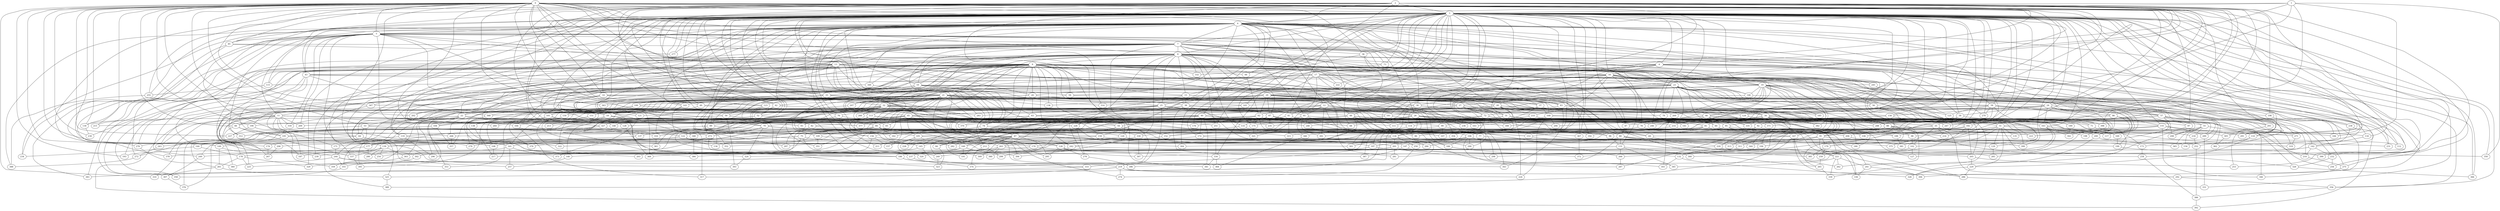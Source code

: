 strict graph "barabasi_albert_graph(400,3)" {
0;
1;
2;
3;
4;
5;
6;
7;
8;
9;
10;
11;
12;
13;
14;
15;
16;
17;
18;
19;
20;
21;
22;
23;
24;
25;
26;
27;
28;
29;
30;
31;
32;
33;
34;
35;
36;
37;
38;
39;
40;
41;
42;
43;
44;
45;
46;
47;
48;
49;
50;
51;
52;
53;
54;
55;
56;
57;
58;
59;
60;
61;
62;
63;
64;
65;
66;
67;
68;
69;
70;
71;
72;
73;
74;
75;
76;
77;
78;
79;
80;
81;
82;
83;
84;
85;
86;
87;
88;
89;
90;
91;
92;
93;
94;
95;
96;
97;
98;
99;
100;
101;
102;
103;
104;
105;
106;
107;
108;
109;
110;
111;
112;
113;
114;
115;
116;
117;
118;
119;
120;
121;
122;
123;
124;
125;
126;
127;
128;
129;
130;
131;
132;
133;
134;
135;
136;
137;
138;
139;
140;
141;
142;
143;
144;
145;
146;
147;
148;
149;
150;
151;
152;
153;
154;
155;
156;
157;
158;
159;
160;
161;
162;
163;
164;
165;
166;
167;
168;
169;
170;
171;
172;
173;
174;
175;
176;
177;
178;
179;
180;
181;
182;
183;
184;
185;
186;
187;
188;
189;
190;
191;
192;
193;
194;
195;
196;
197;
198;
199;
200;
201;
202;
203;
204;
205;
206;
207;
208;
209;
210;
211;
212;
213;
214;
215;
216;
217;
218;
219;
220;
221;
222;
223;
224;
225;
226;
227;
228;
229;
230;
231;
232;
233;
234;
235;
236;
237;
238;
239;
240;
241;
242;
243;
244;
245;
246;
247;
248;
249;
250;
251;
252;
253;
254;
255;
256;
257;
258;
259;
260;
261;
262;
263;
264;
265;
266;
267;
268;
269;
270;
271;
272;
273;
274;
275;
276;
277;
278;
279;
280;
281;
282;
283;
284;
285;
286;
287;
288;
289;
290;
291;
292;
293;
294;
295;
296;
297;
298;
299;
300;
301;
302;
303;
304;
305;
306;
307;
308;
309;
310;
311;
312;
313;
314;
315;
316;
317;
318;
319;
320;
321;
322;
323;
324;
325;
326;
327;
328;
329;
330;
331;
332;
333;
334;
335;
336;
337;
338;
339;
340;
341;
342;
343;
344;
345;
346;
347;
348;
349;
350;
351;
352;
353;
354;
355;
356;
357;
358;
359;
360;
361;
362;
363;
364;
365;
366;
367;
368;
369;
370;
371;
372;
373;
374;
375;
376;
377;
378;
379;
380;
381;
382;
383;
384;
385;
386;
387;
388;
389;
390;
391;
392;
393;
394;
395;
396;
397;
398;
399;
0 -- 256  [is_available=True, prob="0.974233130366"];
0 -- 130  [is_available=True, prob="0.575070493355"];
0 -- 3  [is_available=True, prob="0.908882845369"];
0 -- 4  [is_available=True, prob="0.739274379923"];
0 -- 5  [is_available=True, prob="1.0"];
0 -- 390  [is_available=True, prob="0.0822378068941"];
0 -- 8  [is_available=True, prob="0.266418292486"];
0 -- 9  [is_available=True, prob="1.0"];
0 -- 11  [is_available=True, prob="0.691880310611"];
0 -- 14  [is_available=True, prob="1.0"];
0 -- 273  [is_available=True, prob="0.287277923639"];
0 -- 20  [is_available=True, prob="0.833348233358"];
0 -- 21  [is_available=True, prob="0.1298241957"];
0 -- 132  [is_available=True, prob="0.491104920609"];
0 -- 158  [is_available=True, prob="0.489283787688"];
0 -- 159  [is_available=True, prob="0.546162114426"];
0 -- 393  [is_available=True, prob="0.834319898863"];
0 -- 36  [is_available=True, prob="0.421908703633"];
0 -- 293  [is_available=True, prob="0.728642029741"];
0 -- 41  [is_available=True, prob="0.24670793376"];
0 -- 42  [is_available=True, prob="0.62824098009"];
0 -- 174  [is_available=True, prob="1.0"];
0 -- 49  [is_available=True, prob="0.444414425063"];
0 -- 306  [is_available=True, prob="0.862124251116"];
0 -- 53  [is_available=True, prob="1.0"];
0 -- 310  [is_available=True, prob="1.0"];
0 -- 265  [is_available=True, prob="0.907442745962"];
0 -- 190  [is_available=True, prob="0.318077601054"];
0 -- 193  [is_available=True, prob="0.288663092713"];
0 -- 66  [is_available=True, prob="0.276791898013"];
0 -- 202  [is_available=True, prob="1.0"];
0 -- 85  [is_available=True, prob="0.212908926394"];
0 -- 214  [is_available=True, prob="0.582156384448"];
0 -- 215  [is_available=True, prob="1.0"];
0 -- 347  [is_available=True, prob="0.430242698661"];
0 -- 97  [is_available=True, prob="0.130580065908"];
0 -- 354  [is_available=True, prob="0.0839781812535"];
0 -- 227  [is_available=True, prob="0.625628438829"];
0 -- 230  [is_available=True, prob="0.450977557175"];
0 -- 363  [is_available=True, prob="0.569409932836"];
0 -- 110  [is_available=True, prob="0.675782365197"];
0 -- 246  [is_available=True, prob="0.923404695444"];
0 -- 120  [is_available=True, prob="0.728223739788"];
0 -- 123  [is_available=True, prob="1.0"];
0 -- 170  [is_available=True, prob="0.705456544119"];
0 -- 254  [is_available=True, prob="1.0"];
0 -- 149  [is_available=True, prob="0.216149233124"];
1 -- 32  [is_available=True, prob="0.381895044416"];
1 -- 35  [is_available=True, prob="0.68389800826"];
1 -- 46  [is_available=True, prob="0.413479943977"];
1 -- 48  [is_available=True, prob="0.80751010461"];
1 -- 3  [is_available=True, prob="1.0"];
1 -- 184  [is_available=True, prob="0.926842662137"];
1 -- 350  [is_available=True, prob="0.249966812773"];
2 -- 3  [is_available=True, prob="1.0"];
2 -- 4  [is_available=True, prob="1.0"];
2 -- 6  [is_available=True, prob="0.463226204559"];
2 -- 10  [is_available=True, prob="0.122714598887"];
2 -- 13  [is_available=True, prob="0.31972743602"];
2 -- 398  [is_available=True, prob="0.638573828014"];
2 -- 149  [is_available=True, prob="0.626814266104"];
2 -- 24  [is_available=True, prob="0.308991400702"];
2 -- 28  [is_available=True, prob="1.0"];
2 -- 290  [is_available=True, prob="0.186318727698"];
2 -- 42  [is_available=True, prob="0.738009952017"];
2 -- 44  [is_available=True, prob="1.0"];
2 -- 51  [is_available=True, prob="1.0"];
2 -- 314  [is_available=True, prob="0.59314224679"];
2 -- 196  [is_available=True, prob="0.485458158436"];
2 -- 82  [is_available=True, prob="1.0"];
2 -- 85  [is_available=True, prob="1.0"];
2 -- 86  [is_available=True, prob="0.641969915094"];
2 -- 93  [is_available=True, prob="0.35973734724"];
2 -- 232  [is_available=True, prob="1.0"];
2 -- 116  [is_available=True, prob="0.891711742167"];
2 -- 375  [is_available=True, prob="0.0828253565982"];
2 -- 121  [is_available=True, prob="0.896302406514"];
2 -- 255  [is_available=True, prob="0.894551251662"];
3 -- 4  [is_available=True, prob="0.00794450061627"];
3 -- 5  [is_available=True, prob="0.123071250517"];
3 -- 6  [is_available=True, prob="0.159856823948"];
3 -- 7  [is_available=True, prob="1.0"];
3 -- 8  [is_available=True, prob="0.491235371677"];
3 -- 11  [is_available=True, prob="0.159425263045"];
3 -- 12  [is_available=True, prob="0.0508236484367"];
3 -- 13  [is_available=True, prob="0.783383212625"];
3 -- 14  [is_available=True, prob="0.476072227216"];
3 -- 15  [is_available=True, prob="0.960168329154"];
3 -- 16  [is_available=True, prob="1.0"];
3 -- 17  [is_available=True, prob="0.389065274242"];
3 -- 18  [is_available=True, prob="1.0"];
3 -- 19  [is_available=True, prob="0.504413552267"];
3 -- 24  [is_available=True, prob="0.574800542444"];
3 -- 31  [is_available=True, prob="0.153895629047"];
3 -- 33  [is_available=True, prob="1.0"];
3 -- 34  [is_available=True, prob="0.639701886137"];
3 -- 36  [is_available=True, prob="0.185374015584"];
3 -- 39  [is_available=True, prob="0.254460172137"];
3 -- 43  [is_available=True, prob="0.467332981035"];
3 -- 47  [is_available=True, prob="0.775908051092"];
3 -- 49  [is_available=True, prob="0.850235782354"];
3 -- 50  [is_available=True, prob="0.72758854349"];
3 -- 52  [is_available=True, prob="0.275240115174"];
3 -- 58  [is_available=True, prob="0.829375089124"];
3 -- 67  [is_available=True, prob="0.123714014376"];
3 -- 73  [is_available=True, prob="0.441221902974"];
3 -- 76  [is_available=True, prob="0.687439066251"];
3 -- 79  [is_available=True, prob="1.0"];
3 -- 81  [is_available=True, prob="0.777617817503"];
3 -- 90  [is_available=True, prob="1.0"];
3 -- 91  [is_available=True, prob="1.0"];
3 -- 106  [is_available=True, prob="0.822874141188"];
3 -- 108  [is_available=True, prob="1.0"];
3 -- 112  [is_available=True, prob="1.0"];
3 -- 114  [is_available=True, prob="0.290823039996"];
3 -- 123  [is_available=True, prob="0.295789562465"];
3 -- 124  [is_available=True, prob="1.0"];
3 -- 128  [is_available=True, prob="1.0"];
3 -- 133  [is_available=True, prob="0.440649713837"];
3 -- 143  [is_available=True, prob="1.0"];
3 -- 154  [is_available=True, prob="0.45832568204"];
3 -- 155  [is_available=True, prob="1.0"];
3 -- 163  [is_available=True, prob="0.602752867158"];
3 -- 171  [is_available=True, prob="1.0"];
3 -- 172  [is_available=True, prob="0.410445720045"];
3 -- 175  [is_available=True, prob="1.0"];
3 -- 181  [is_available=True, prob="1.0"];
3 -- 182  [is_available=True, prob="0.158851454674"];
3 -- 197  [is_available=True, prob="0.0376550182699"];
3 -- 212  [is_available=True, prob="0.283398889925"];
3 -- 214  [is_available=True, prob="0.633828074006"];
3 -- 218  [is_available=True, prob="0.118567792425"];
3 -- 222  [is_available=True, prob="0.176179295993"];
3 -- 231  [is_available=True, prob="0.552503943338"];
3 -- 236  [is_available=True, prob="1.0"];
3 -- 246  [is_available=True, prob="0.252001831347"];
3 -- 251  [is_available=True, prob="0.647216101699"];
3 -- 253  [is_available=True, prob="1.0"];
3 -- 255  [is_available=True, prob="0.0515705097888"];
3 -- 258  [is_available=True, prob="0.340307659699"];
3 -- 260  [is_available=True, prob="0.343568738347"];
3 -- 270  [is_available=True, prob="0.759784459901"];
3 -- 277  [is_available=True, prob="0.827742944542"];
3 -- 291  [is_available=True, prob="0.0750672746554"];
3 -- 295  [is_available=True, prob="0.49868053968"];
3 -- 305  [is_available=True, prob="0.891102018347"];
3 -- 313  [is_available=True, prob="0.858553535005"];
3 -- 325  [is_available=True, prob="1.0"];
3 -- 327  [is_available=True, prob="0.352598239147"];
3 -- 329  [is_available=True, prob="0.398632824245"];
3 -- 331  [is_available=True, prob="0.592398861087"];
3 -- 334  [is_available=True, prob="1.0"];
3 -- 337  [is_available=True, prob="0.247367436749"];
3 -- 348  [is_available=True, prob="0.447212215487"];
3 -- 350  [is_available=True, prob="0.939799186912"];
3 -- 356  [is_available=True, prob="0.664483462402"];
3 -- 366  [is_available=True, prob="0.68958370349"];
3 -- 367  [is_available=True, prob="0.929050910398"];
3 -- 371  [is_available=True, prob="0.933676999953"];
3 -- 390  [is_available=True, prob="0.0289554560422"];
3 -- 399  [is_available=True, prob="1.0"];
4 -- 260  [is_available=True, prob="0.92695539263"];
4 -- 5  [is_available=True, prob="1.0"];
4 -- 7  [is_available=True, prob="0.811110018581"];
4 -- 264  [is_available=True, prob="1.0"];
4 -- 12  [is_available=True, prob="0.84570784436"];
4 -- 142  [is_available=True, prob="0.894527168217"];
4 -- 143  [is_available=True, prob="0.648590005832"];
4 -- 17  [is_available=True, prob="0.938193772152"];
4 -- 18  [is_available=True, prob="1.0"];
4 -- 148  [is_available=True, prob="0.163488041609"];
4 -- 277  [is_available=True, prob="1.0"];
4 -- 388  [is_available=True, prob="0.243667476125"];
4 -- 26  [is_available=True, prob="0.799787105012"];
4 -- 28  [is_available=True, prob="1.0"];
4 -- 30  [is_available=True, prob="0.693919254384"];
4 -- 33  [is_available=True, prob="1.0"];
4 -- 347  [is_available=True, prob="1.0"];
4 -- 37  [is_available=True, prob="0.594498542245"];
4 -- 39  [is_available=True, prob="1.0"];
4 -- 40  [is_available=True, prob="0.722257716522"];
4 -- 44  [is_available=True, prob="1.0"];
4 -- 52  [is_available=True, prob="0.0226892657615"];
4 -- 58  [is_available=True, prob="0.600436336119"];
4 -- 59  [is_available=True, prob="0.253675978842"];
4 -- 188  [is_available=True, prob="0.581885014515"];
4 -- 68  [is_available=True, prob="0.929830828319"];
4 -- 76  [is_available=True, prob="0.455074083137"];
4 -- 80  [is_available=True, prob="1.0"];
4 -- 211  [is_available=True, prob="1.0"];
4 -- 270  [is_available=True, prob="0.585182659918"];
4 -- 89  [is_available=True, prob="0.385016618972"];
4 -- 271  [is_available=True, prob="0.975286776482"];
4 -- 349  [is_available=True, prob="0.911618967789"];
4 -- 352  [is_available=True, prob="0.217160473293"];
4 -- 234  [is_available=True, prob="0.211189578557"];
4 -- 237  [is_available=True, prob="0.82307193854"];
4 -- 238  [is_available=True, prob="0.15809904749"];
4 -- 239  [is_available=True, prob="0.0927979928162"];
4 -- 366  [is_available=True, prob="0.0812254221835"];
4 -- 276  [is_available=True, prob="0.931786062996"];
4 -- 362  [is_available=True, prob="1.0"];
5 -- 130  [is_available=True, prob="0.576684303838"];
5 -- 6  [is_available=True, prob="0.927476840938"];
5 -- 7  [is_available=True, prob="0.133560931996"];
5 -- 9  [is_available=True, prob="0.973169586925"];
5 -- 139  [is_available=True, prob="1.0"];
5 -- 291  [is_available=True, prob="0.820706440999"];
5 -- 164  [is_available=True, prob="0.176588433006"];
5 -- 43  [is_available=True, prob="0.227854337731"];
5 -- 312  [is_available=True, prob="1.0"];
5 -- 318  [is_available=True, prob="0.356481345378"];
5 -- 78  [is_available=True, prob="0.4387489038"];
5 -- 209  [is_available=True, prob="1.0"];
5 -- 82  [is_available=True, prob="0.918990730345"];
5 -- 85  [is_available=True, prob="0.821092114246"];
5 -- 215  [is_available=True, prob="0.917322915272"];
5 -- 356  [is_available=True, prob="0.292619623136"];
5 -- 115  [is_available=True, prob="0.579212302785"];
5 -- 377  [is_available=True, prob="0.62054994156"];
5 -- 383  [is_available=True, prob="0.508790124645"];
5 -- 341  [is_available=True, prob="0.362397170331"];
6 -- 112  [is_available=True, prob="0.360558546711"];
6 -- 230  [is_available=True, prob="0.285732102688"];
6 -- 194  [is_available=True, prob="1.0"];
6 -- 238  [is_available=True, prob="0.775055712427"];
6 -- 16  [is_available=True, prob="1.0"];
6 -- 55  [is_available=True, prob="1.0"];
6 -- 56  [is_available=True, prob="0.489260597201"];
6 -- 25  [is_available=True, prob="0.105694064016"];
6 -- 29  [is_available=True, prob="0.327787855564"];
7 -- 8  [is_available=True, prob="0.846147486433"];
7 -- 10  [is_available=True, prob="0.139778342623"];
7 -- 13  [is_available=True, prob="0.483988815568"];
7 -- 148  [is_available=True, prob="0.0852044735863"];
7 -- 302  [is_available=True, prob="0.0348729866697"];
7 -- 22  [is_available=True, prob="0.768494512716"];
7 -- 23  [is_available=True, prob="0.228555793379"];
7 -- 156  [is_available=True, prob="0.371975691459"];
7 -- 36  [is_available=True, prob="0.326868520712"];
7 -- 46  [is_available=True, prob="1.0"];
7 -- 47  [is_available=True, prob="1.0"];
7 -- 179  [is_available=True, prob="0.533532486163"];
7 -- 61  [is_available=True, prob="0.931720053249"];
7 -- 321  [is_available=True, prob="0.632628715201"];
7 -- 67  [is_available=True, prob="0.627098984962"];
7 -- 73  [is_available=True, prob="0.228700962156"];
7 -- 247  [is_available=True, prob="0.355391169348"];
7 -- 224  [is_available=True, prob="0.479352863604"];
7 -- 103  [is_available=True, prob="0.141792383082"];
7 -- 360  [is_available=True, prob="0.250235321886"];
7 -- 109  [is_available=True, prob="0.314584390678"];
7 -- 245  [is_available=True, prob="0.282239720099"];
7 -- 119  [is_available=True, prob="0.0738954431004"];
7 -- 120  [is_available=True, prob="1.0"];
7 -- 249  [is_available=True, prob="0.739072783618"];
7 -- 383  [is_available=True, prob="0.0633419772"];
8 -- 9  [is_available=True, prob="0.184247505374"];
8 -- 15  [is_available=True, prob="0.952998034738"];
8 -- 272  [is_available=True, prob="0.321023703324"];
8 -- 145  [is_available=True, prob="0.0211927812777"];
8 -- 146  [is_available=True, prob="0.117664894571"];
8 -- 19  [is_available=True, prob="0.244166108776"];
8 -- 281  [is_available=True, prob="1.0"];
8 -- 25  [is_available=True, prob="1.0"];
8 -- 369  [is_available=True, prob="0.756176115683"];
8 -- 92  [is_available=True, prob="0.777792266048"];
8 -- 65  [is_available=True, prob="1.0"];
8 -- 70  [is_available=True, prob="0.817147427446"];
8 -- 73  [is_available=True, prob="0.841257839627"];
8 -- 330  [is_available=True, prob="0.947340208537"];
8 -- 332  [is_available=True, prob="0.360469666172"];
8 -- 87  [is_available=True, prob="0.553045398335"];
8 -- 220  [is_available=True, prob="0.591184741601"];
8 -- 349  [is_available=True, prob="0.753599703655"];
8 -- 222  [is_available=True, prob="0.737038358307"];
8 -- 226  [is_available=True, prob="1.0"];
8 -- 109  [is_available=True, prob="0.939342016091"];
8 -- 113  [is_available=True, prob="1.0"];
8 -- 116  [is_available=True, prob="0.642441347973"];
8 -- 245  [is_available=True, prob="0.0461193111216"];
8 -- 377  [is_available=True, prob="1.0"];
8 -- 251  [is_available=True, prob="0.0248551738674"];
9 -- 134  [is_available=True, prob="0.427358107657"];
9 -- 265  [is_available=True, prob="0.198126827775"];
9 -- 10  [is_available=True, prob="1.0"];
9 -- 11  [is_available=True, prob="0.715071436991"];
9 -- 15  [is_available=True, prob="0.0541712101054"];
9 -- 16  [is_available=True, prob="0.135786829655"];
9 -- 20  [is_available=True, prob="0.823697606496"];
9 -- 22  [is_available=True, prob="0.375684728667"];
9 -- 153  [is_available=True, prob="1.0"];
9 -- 29  [is_available=True, prob="0.407767156242"];
9 -- 32  [is_available=True, prob="0.62710223816"];
9 -- 33  [is_available=True, prob="1.0"];
9 -- 164  [is_available=True, prob="0.918418879011"];
9 -- 37  [is_available=True, prob="0.163586365876"];
9 -- 168  [is_available=True, prob="0.0862166898037"];
9 -- 43  [is_available=True, prob="1.0"];
9 -- 45  [is_available=True, prob="1.0"];
9 -- 307  [is_available=True, prob="0.984978381433"];
9 -- 136  [is_available=True, prob="0.119785401735"];
9 -- 51  [is_available=True, prob="0.970104105945"];
9 -- 54  [is_available=True, prob="0.658758891305"];
9 -- 56  [is_available=True, prob="0.549993455678"];
9 -- 59  [is_available=True, prob="0.373221636258"];
9 -- 202  [is_available=True, prob="0.161678663494"];
9 -- 190  [is_available=True, prob="1.0"];
9 -- 192  [is_available=True, prob="0.0857527801628"];
9 -- 196  [is_available=True, prob="0.70638959483"];
9 -- 69  [is_available=True, prob="0.952072427884"];
9 -- 200  [is_available=True, prob="0.390937185678"];
9 -- 74  [is_available=True, prob="0.694241158818"];
9 -- 203  [is_available=True, prob="0.611707365824"];
9 -- 332  [is_available=True, prob="1.0"];
9 -- 83  [is_available=True, prob="1.0"];
9 -- 212  [is_available=True, prob="0.18328200056"];
9 -- 88  [is_available=True, prob="0.500824487544"];
9 -- 89  [is_available=True, prob="0.714046037371"];
9 -- 165  [is_available=True, prob="0.48366303275"];
9 -- 144  [is_available=True, prob="0.497563892691"];
9 -- 100  [is_available=True, prob="1.0"];
9 -- 358  [is_available=True, prob="0.165397615418"];
9 -- 369  [is_available=True, prob="1.0"];
9 -- 242  [is_available=True, prob="1.0"];
9 -- 115  [is_available=True, prob="0.971307824144"];
9 -- 125  [is_available=True, prob="0.922330634763"];
10 -- 198  [is_available=True, prob="0.481503865281"];
10 -- 12  [is_available=True, prob="0.708761988778"];
10 -- 290  [is_available=True, prob="0.789812718848"];
10 -- 14  [is_available=True, prob="0.765098863264"];
10 -- 178  [is_available=True, prob="0.573168781328"];
10 -- 275  [is_available=True, prob="0.166594328172"];
10 -- 53  [is_available=True, prob="0.347458538655"];
10 -- 297  [is_available=True, prob="0.858351558842"];
10 -- 312  [is_available=True, prob="0.459348212289"];
10 -- 59  [is_available=True, prob="0.388061418322"];
10 -- 63  [is_available=True, prob="0.00948311271703"];
11 -- 64  [is_available=True, prob="0.397995976546"];
11 -- 66  [is_available=True, prob="0.249270781665"];
11 -- 209  [is_available=True, prob="0.19736188705"];
11 -- 225  [is_available=True, prob="0.822260394519"];
11 -- 268  [is_available=True, prob="0.290393705768"];
11 -- 81  [is_available=True, prob="0.864861171797"];
11 -- 384  [is_available=True, prob="0.350748153034"];
11 -- 243  [is_available=True, prob="0.359275218207"];
11 -- 84  [is_available=True, prob="0.148884219836"];
11 -- 214  [is_available=True, prob="1.0"];
11 -- 267  [is_available=True, prob="0.986804271708"];
11 -- 378  [is_available=True, prob="0.865163671976"];
11 -- 251  [is_available=True, prob="0.228414084632"];
11 -- 318  [is_available=True, prob="0.0818713864975"];
12 -- 321  [is_available=True, prob="0.143755160046"];
12 -- 391  [is_available=True, prob="1.0"];
12 -- 40  [is_available=True, prob="0.109473216181"];
12 -- 140  [is_available=True, prob="1.0"];
12 -- 111  [is_available=True, prob="1.0"];
12 -- 118  [is_available=True, prob="1.0"];
12 -- 26  [is_available=True, prob="0.798677326716"];
12 -- 61  [is_available=True, prob="0.187869397612"];
13 -- 176  [is_available=True, prob="1.0"];
13 -- 101  [is_available=True, prob="0.217373701134"];
13 -- 358  [is_available=True, prob="1.0"];
13 -- 151  [is_available=True, prob="0.0019765329363"];
13 -- 44  [is_available=True, prob="0.270525898611"];
13 -- 80  [is_available=True, prob="0.534471777946"];
13 -- 17  [is_available=True, prob="0.867000641876"];
13 -- 146  [is_available=True, prob="0.301006758938"];
13 -- 83  [is_available=True, prob="0.756062183955"];
13 -- 21  [is_available=True, prob="0.822357587483"];
13 -- 119  [is_available=True, prob="0.88252895768"];
13 -- 121  [is_available=True, prob="1.0"];
13 -- 283  [is_available=True, prob="0.835299046531"];
13 -- 257  [is_available=True, prob="0.995208645791"];
14 -- 370  [is_available=True, prob="0.584313954586"];
14 -- 140  [is_available=True, prob="0.940467612988"];
14 -- 269  [is_available=True, prob="0.923543886202"];
14 -- 368  [is_available=True, prob="0.566426575224"];
14 -- 18  [is_available=True, prob="0.327366223503"];
14 -- 27  [is_available=True, prob="0.563351148965"];
15 -- 38  [is_available=True, prob="0.0451216882146"];
15 -- 213  [is_available=True, prob="1.0"];
15 -- 283  [is_available=True, prob="1.0"];
15 -- 60  [is_available=True, prob="1.0"];
15 -- 31  [is_available=True, prob="1.0"];
16 -- 35  [is_available=True, prob="0.32909520657"];
16 -- 131  [is_available=True, prob="0.41887548254"];
16 -- 70  [is_available=True, prob="1.0"];
16 -- 129  [is_available=True, prob="0.46634623765"];
16 -- 72  [is_available=True, prob="0.81341153598"];
16 -- 231  [is_available=True, prob="1.0"];
16 -- 206  [is_available=True, prob="0.764351951186"];
16 -- 113  [is_available=True, prob="1.0"];
16 -- 19  [is_available=True, prob="0.167422346264"];
16 -- 20  [is_available=True, prob="0.130967653198"];
16 -- 41  [is_available=True, prob="0.391434615939"];
16 -- 278  [is_available=True, prob="0.321359046531"];
16 -- 23  [is_available=True, prob="0.903614435236"];
16 -- 88  [is_available=True, prob="1.0"];
16 -- 233  [is_available=True, prob="0.32216361235"];
16 -- 125  [is_available=True, prob="0.993840775189"];
17 -- 165  [is_available=True, prob="0.144994702205"];
17 -- 200  [is_available=True, prob="0.138669368265"];
17 -- 41  [is_available=True, prob="0.168263675337"];
17 -- 207  [is_available=True, prob="0.0254664694485"];
17 -- 115  [is_available=True, prob="0.0935439887951"];
17 -- 50  [is_available=True, prob="0.0631307452075"];
17 -- 99  [is_available=True, prob="0.789453376995"];
17 -- 244  [is_available=True, prob="1.0"];
17 -- 382  [is_available=True, prob="0.897182026246"];
17 -- 86  [is_available=True, prob="0.968034498034"];
17 -- 23  [is_available=True, prob="0.0400191655112"];
17 -- 56  [is_available=True, prob="0.323643819368"];
17 -- 222  [is_available=True, prob="0.726090408932"];
18 -- 97  [is_available=True, prob="0.288314417644"];
18 -- 264  [is_available=True, prob="0.566233034456"];
18 -- 213  [is_available=True, prob="0.24357091784"];
18 -- 324  [is_available=True, prob="0.498382072022"];
18 -- 60  [is_available=True, prob="1.0"];
19 -- 292  [is_available=True, prob="0.505637930103"];
19 -- 102  [is_available=True, prob="1.0"];
19 -- 38  [is_available=True, prob="1.0"];
19 -- 71  [is_available=True, prob="0.648296102606"];
19 -- 107  [is_available=True, prob="0.169932572226"];
19 -- 273  [is_available=True, prob="0.505798124581"];
19 -- 141  [is_available=True, prob="0.777568289675"];
19 -- 269  [is_available=True, prob="0.251232806688"];
19 -- 248  [is_available=True, prob="0.319951742114"];
19 -- 146  [is_available=True, prob="0.897718607429"];
19 -- 243  [is_available=True, prob="0.256410699086"];
19 -- 21  [is_available=True, prob="1.0"];
19 -- 359  [is_available=True, prob="0.367158252081"];
19 -- 185  [is_available=True, prob="0.172079181782"];
19 -- 184  [is_available=True, prob="1.0"];
19 -- 57  [is_available=True, prob="1.0"];
19 -- 293  [is_available=True, prob="0.629202996831"];
19 -- 181  [is_available=True, prob="1.0"];
20 -- 38  [is_available=True, prob="0.829146853796"];
20 -- 363  [is_available=True, prob="0.469856309869"];
20 -- 110  [is_available=True, prob="0.305288187536"];
20 -- 207  [is_available=True, prob="1.0"];
20 -- 252  [is_available=True, prob="0.237975190099"];
20 -- 63  [is_available=True, prob="0.819263280253"];
21 -- 132  [is_available=True, prob="1.0"];
21 -- 136  [is_available=True, prob="1.0"];
21 -- 138  [is_available=True, prob="1.0"];
21 -- 268  [is_available=True, prob="0.426345409245"];
21 -- 22  [is_available=True, prob="0.875463004428"];
21 -- 279  [is_available=True, prob="0.872222349244"];
21 -- 24  [is_available=True, prob="1.0"];
21 -- 25  [is_available=True, prob="0.721473531081"];
21 -- 27  [is_available=True, prob="0.099417633865"];
21 -- 28  [is_available=True, prob="0.0252474428581"];
21 -- 32  [is_available=True, prob="0.971850382901"];
21 -- 34  [is_available=True, prob="1.0"];
21 -- 166  [is_available=True, prob="0.197895704523"];
21 -- 295  [is_available=True, prob="0.432500104488"];
21 -- 42  [is_available=True, prob="0.901815992656"];
21 -- 303  [is_available=True, prob="0.186515351974"];
21 -- 49  [is_available=True, prob="0.487347460869"];
21 -- 58  [is_available=True, prob="1.0"];
21 -- 187  [is_available=True, prob="1.0"];
21 -- 160  [is_available=True, prob="0.238875230739"];
21 -- 74  [is_available=True, prob="0.431481928425"];
21 -- 208  [is_available=True, prob="1.0"];
21 -- 210  [is_available=True, prob="1.0"];
21 -- 347  [is_available=True, prob="0.154864512173"];
21 -- 314  [is_available=True, prob="0.127231614632"];
21 -- 351  [is_available=True, prob="0.381188416913"];
21 -- 96  [is_available=True, prob="0.455590288821"];
21 -- 98  [is_available=True, prob="1.0"];
21 -- 100  [is_available=True, prob="0.0358343022495"];
21 -- 101  [is_available=True, prob="0.65568308826"];
21 -- 357  [is_available=True, prob="0.689980925113"];
21 -- 361  [is_available=True, prob="1.0"];
21 -- 107  [is_available=True, prob="0.441349804866"];
21 -- 113  [is_available=True, prob="0.204509669418"];
21 -- 123  [is_available=True, prob="0.2846978386"];
22 -- 128  [is_available=True, prob="1.0"];
22 -- 353  [is_available=True, prob="1.0"];
22 -- 130  [is_available=True, prob="0.161382321834"];
22 -- 68  [is_available=True, prob="1.0"];
22 -- 104  [is_available=True, prob="0.558369071257"];
22 -- 395  [is_available=True, prob="0.660987034402"];
22 -- 177  [is_available=True, prob="0.294720834587"];
22 -- 117  [is_available=True, prob="0.740786820512"];
22 -- 248  [is_available=True, prob="0.512101822264"];
22 -- 296  [is_available=True, prob="0.162717586265"];
23 -- 288  [is_available=True, prob="0.0263221659376"];
23 -- 34  [is_available=True, prob="0.0998093739767"];
23 -- 91  [is_available=True, prob="0.447162994382"];
23 -- 167  [is_available=True, prob="1.0"];
23 -- 175  [is_available=True, prob="1.0"];
23 -- 79  [is_available=True, prob="0.454968379604"];
23 -- 114  [is_available=True, prob="0.263299745405"];
23 -- 308  [is_available=True, prob="1.0"];
23 -- 185  [is_available=True, prob="0.265911402285"];
23 -- 344  [is_available=True, prob="0.435903475896"];
23 -- 57  [is_available=True, prob="0.926075803179"];
23 -- 27  [is_available=True, prob="0.974253601601"];
23 -- 29  [is_available=True, prob="1.0"];
23 -- 30  [is_available=True, prob="0.910606615593"];
23 -- 95  [is_available=True, prob="0.766485378686"];
24 -- 64  [is_available=True, prob="0.495221130111"];
24 -- 196  [is_available=True, prob="0.0065238281376"];
24 -- 39  [is_available=True, prob="0.759139343681"];
24 -- 199  [is_available=True, prob="0.360000591687"];
24 -- 204  [is_available=True, prob="0.614362486664"];
24 -- 45  [is_available=True, prob="0.707934281067"];
24 -- 163  [is_available=True, prob="0.0888228345122"];
24 -- 57  [is_available=True, prob="0.492391813067"];
24 -- 158  [is_available=True, prob="0.75671601754"];
25 -- 162  [is_available=True, prob="0.430376655876"];
25 -- 133  [is_available=True, prob="1.0"];
25 -- 263  [is_available=True, prob="0.879895406445"];
25 -- 382  [is_available=True, prob="0.200795716658"];
25 -- 151  [is_available=True, prob="1.0"];
25 -- 206  [is_available=True, prob="0.436865949298"];
25 -- 368  [is_available=True, prob="1.0"];
25 -- 216  [is_available=True, prob="1.0"];
25 -- 211  [is_available=True, prob="1.0"];
25 -- 150  [is_available=True, prob="0.374010829454"];
25 -- 87  [is_available=True, prob="0.228148445095"];
25 -- 153  [is_available=True, prob="1.0"];
25 -- 121  [is_available=True, prob="0.157234359219"];
25 -- 26  [is_available=True, prob="0.39120745773"];
25 -- 219  [is_available=True, prob="1.0"];
25 -- 61  [is_available=True, prob="0.407054381742"];
25 -- 280  [is_available=True, prob="0.849870293996"];
25 -- 181  [is_available=True, prob="0.168232597863"];
26 -- 35  [is_available=True, prob="0.75577018216"];
26 -- 68  [is_available=True, prob="0.0622997394075"];
26 -- 374  [is_available=True, prob="0.958294205466"];
26 -- 103  [is_available=True, prob="1.0"];
26 -- 236  [is_available=True, prob="1.0"];
26 -- 343  [is_available=True, prob="0.198437768493"];
26 -- 118  [is_available=True, prob="1.0"];
26 -- 186  [is_available=True, prob="1.0"];
26 -- 316  [is_available=True, prob="0.372456821821"];
26 -- 95  [is_available=True, prob="0.162931165288"];
27 -- 72  [is_available=True, prob="0.0159921492279"];
27 -- 279  [is_available=True, prob="0.535431832113"];
27 -- 271  [is_available=True, prob="0.611519789509"];
27 -- 308  [is_available=True, prob="0.650855891036"];
27 -- 189  [is_available=True, prob="0.439427600568"];
27 -- 94  [is_available=True, prob="0.570600947536"];
27 -- 31  [is_available=True, prob="1.0"];
28 -- 244  [is_available=True, prob="1.0"];
28 -- 233  [is_available=True, prob="0.507795762496"];
28 -- 236  [is_available=True, prob="1.0"];
28 -- 76  [is_available=True, prob="0.912183766011"];
28 -- 269  [is_available=True, prob="0.364469728563"];
28 -- 142  [is_available=True, prob="0.56850736562"];
28 -- 50  [is_available=True, prob="0.831599293661"];
28 -- 180  [is_available=True, prob="0.480586153837"];
28 -- 185  [is_available=True, prob="0.835453735479"];
28 -- 186  [is_available=True, prob="0.1519105635"];
28 -- 223  [is_available=True, prob="0.517527631365"];
28 -- 63  [is_available=True, prob="0.0155763322338"];
29 -- 318  [is_available=True, prob="0.0672083489357"];
29 -- 354  [is_available=True, prob="0.200218508342"];
29 -- 171  [is_available=True, prob="0.338835982266"];
29 -- 100  [is_available=True, prob="1.0"];
29 -- 37  [is_available=True, prob="0.735218219374"];
29 -- 136  [is_available=True, prob="0.822371101272"];
29 -- 138  [is_available=True, prob="0.189481505401"];
29 -- 87  [is_available=True, prob="0.428165282038"];
29 -- 108  [is_available=True, prob="0.692622145099"];
29 -- 158  [is_available=True, prob="1.0"];
29 -- 143  [is_available=True, prob="0.362749090657"];
29 -- 48  [is_available=True, prob="0.172015770305"];
29 -- 83  [is_available=True, prob="1.0"];
29 -- 62  [is_available=True, prob="0.263488310631"];
29 -- 314  [is_available=True, prob="0.261805750872"];
29 -- 362  [is_available=True, prob="0.840067361475"];
29 -- 30  [is_available=True, prob="0.466977421231"];
30 -- 137  [is_available=True, prob="0.166123850007"];
30 -- 301  [is_available=True, prob="1.0"];
30 -- 46  [is_available=True, prob="0.0272703906279"];
30 -- 157  [is_available=True, prob="1.0"];
30 -- 51  [is_available=True, prob="1.0"];
30 -- 233  [is_available=True, prob="1.0"];
31 -- 69  [is_available=True, prob="1.0"];
31 -- 215  [is_available=True, prob="0.487294813493"];
31 -- 55  [is_available=True, prob="0.158265607766"];
31 -- 122  [is_available=True, prob="0.844440198712"];
31 -- 189  [is_available=True, prob="1.0"];
31 -- 126  [is_available=True, prob="1.0"];
32 -- 226  [is_available=True, prob="0.0826406474952"];
32 -- 260  [is_available=True, prob="1.0"];
32 -- 101  [is_available=True, prob="0.310319535821"];
32 -- 65  [is_available=True, prob="0.693236754367"];
32 -- 40  [is_available=True, prob="0.350535453578"];
32 -- 392  [is_available=True, prob="1.0"];
32 -- 353  [is_available=True, prob="0.267493461384"];
32 -- 77  [is_available=True, prob="0.911651586613"];
32 -- 335  [is_available=True, prob="0.0290631932441"];
32 -- 48  [is_available=True, prob="0.211734007806"];
32 -- 104  [is_available=True, prob="0.572238762714"];
32 -- 340  [is_available=True, prob="1.0"];
32 -- 150  [is_available=True, prob="0.529396577972"];
32 -- 105  [is_available=True, prob="0.416445236177"];
32 -- 122  [is_available=True, prob="0.994797202449"];
32 -- 379  [is_available=True, prob="0.812579880063"];
32 -- 93  [is_available=True, prob="0.0952143469511"];
32 -- 159  [is_available=True, prob="0.888402432718"];
33 -- 162  [is_available=True, prob="0.0280402385961"];
33 -- 330  [is_available=True, prob="0.809238077861"];
33 -- 363  [is_available=True, prob="0.147908987693"];
33 -- 242  [is_available=True, prob="0.472470836122"];
33 -- 150  [is_available=True, prob="0.852493311874"];
34 -- 256  [is_available=True, prob="0.361246481637"];
34 -- 289  [is_available=True, prob="1.0"];
34 -- 194  [is_available=True, prob="0.630451803851"];
34 -- 399  [is_available=True, prob="0.962478114313"];
34 -- 103  [is_available=True, prob="0.11302060439"];
34 -- 169  [is_available=True, prob="0.866772959899"];
34 -- 266  [is_available=True, prob="0.97882997061"];
34 -- 247  [is_available=True, prob="0.346974909294"];
34 -- 47  [is_available=True, prob="1.0"];
34 -- 147  [is_available=True, prob="0.436166792152"];
34 -- 220  [is_available=True, prob="0.444216530886"];
34 -- 201  [is_available=True, prob="1.0"];
34 -- 335  [is_available=True, prob="0.0523308964781"];
34 -- 188  [is_available=True, prob="0.592550977922"];
34 -- 351  [is_available=True, prob="1.0"];
35 -- 292  [is_available=True, prob="1.0"];
35 -- 198  [is_available=True, prob="0.845826488511"];
35 -- 391  [is_available=True, prob="0.76145327872"];
35 -- 172  [is_available=True, prob="0.252685211696"];
35 -- 179  [is_available=True, prob="0.734943442027"];
35 -- 117  [is_available=True, prob="1.0"];
35 -- 216  [is_available=True, prob="1.0"];
36 -- 99  [is_available=True, prob="0.236746398645"];
36 -- 367  [is_available=True, prob="0.488019741391"];
36 -- 304  [is_available=True, prob="0.1847153932"];
37 -- 72  [is_available=True, prob="0.873846915549"];
37 -- 173  [is_available=True, prob="1.0"];
37 -- 111  [is_available=True, prob="0.704445173804"];
37 -- 168  [is_available=True, prob="0.829822466562"];
38 -- 387  [is_available=True, prob="0.296172648862"];
38 -- 294  [is_available=True, prob="1.0"];
38 -- 45  [is_available=True, prob="0.145534457148"];
38 -- 151  [is_available=True, prob="0.24894332091"];
38 -- 284  [is_available=True, prob="0.442763875089"];
38 -- 189  [is_available=True, prob="0.832493161583"];
39 -- 167  [is_available=True, prob="0.985943596711"];
39 -- 144  [is_available=True, prob="0.808763512838"];
39 -- 55  [is_available=True, prob="1.0"];
39 -- 92  [is_available=True, prob="1.0"];
40 -- 137  [is_available=True, prob="1.0"];
40 -- 75  [is_available=True, prob="0.526350334327"];
40 -- 78  [is_available=True, prob="0.180912153587"];
40 -- 210  [is_available=True, prob="0.968655201377"];
40 -- 172  [is_available=True, prob="0.993978773619"];
40 -- 341  [is_available=True, prob="1.0"];
40 -- 54  [is_available=True, prob="0.860902496132"];
40 -- 228  [is_available=True, prob="0.280864424823"];
40 -- 60  [is_available=True, prob="0.883375007001"];
40 -- 95  [is_available=True, prob="0.820245244373"];
41 -- 241  [is_available=True, prob="1.0"];
41 -- 338  [is_available=True, prob="0.570637140871"];
41 -- 84  [is_available=True, prob="0.945495836552"];
41 -- 152  [is_available=True, prob="1.0"];
41 -- 315  [is_available=True, prob="0.518149544069"];
41 -- 380  [is_available=True, prob="0.391939644905"];
42 -- 66  [is_available=True, prob="0.692751845069"];
42 -- 79  [is_available=True, prob="1.0"];
42 -- 52  [is_available=True, prob="0.449034500552"];
43 -- 193  [is_available=True, prob="0.413677362886"];
43 -- 368  [is_available=True, prob="0.552013832658"];
43 -- 195  [is_available=True, prob="1.0"];
43 -- 276  [is_available=True, prob="1.0"];
43 -- 245  [is_available=True, prob="0.77874924007"];
43 -- 349  [is_available=True, prob="0.749541395641"];
44 -- 62  [is_available=True, prob="1.0"];
45 -- 65  [is_available=True, prob="0.927711738497"];
45 -- 70  [is_available=True, prob="1.0"];
45 -- 71  [is_available=True, prob="0.412480967452"];
45 -- 301  [is_available=True, prob="1.0"];
45 -- 274  [is_available=True, prob="0.781205196727"];
45 -- 53  [is_available=True, prob="0.812648300303"];
45 -- 54  [is_available=True, prob="0.87887457437"];
45 -- 105  [is_available=True, prob="0.657180821677"];
45 -- 89  [is_available=True, prob="0.366839045394"];
45 -- 297  [is_available=True, prob="0.481319531648"];
46 -- 99  [is_available=True, prob="0.38539136098"];
46 -- 261  [is_available=True, prob="0.831707805774"];
46 -- 294  [is_available=True, prob="0.836976074637"];
46 -- 398  [is_available=True, prob="0.900244154926"];
46 -- 82  [is_available=True, prob="0.341874210392"];
46 -- 88  [is_available=True, prob="1.0"];
46 -- 313  [is_available=True, prob="0.832008091269"];
46 -- 346  [is_available=True, prob="1.0"];
46 -- 94  [is_available=True, prob="0.274226500187"];
46 -- 127  [is_available=True, prob="1.0"];
47 -- 80  [is_available=True, prob="1.0"];
48 -- 266  [is_available=True, prob="1.0"];
48 -- 326  [is_available=True, prob="0.499091380464"];
48 -- 166  [is_available=True, prob="1.0"];
48 -- 209  [is_available=True, prob="0.471995723857"];
48 -- 170  [is_available=True, prob="1.0"];
48 -- 240  [is_available=True, prob="1.0"];
48 -- 81  [is_available=True, prob="0.457894850597"];
48 -- 148  [is_available=True, prob="0.676004400152"];
48 -- 246  [is_available=True, prob="0.91584451243"];
48 -- 377  [is_available=True, prob="1.0"];
48 -- 90  [is_available=True, prob="0.940546343728"];
49 -- 283  [is_available=True, prob="1.0"];
49 -- 322  [is_available=True, prob="0.0423375973021"];
50 -- 393  [is_available=True, prob="0.25531790964"];
50 -- 355  [is_available=True, prob="0.180361230941"];
50 -- 84  [is_available=True, prob="1.0"];
51 -- 129  [is_available=True, prob="1.0"];
51 -- 229  [is_available=True, prob="1.0"];
51 -- 326  [is_available=True, prob="1.0"];
51 -- 135  [is_available=True, prob="0.362483321213"];
51 -- 375  [is_available=True, prob="0.197402547353"];
51 -- 344  [is_available=True, prob="0.26395936474"];
51 -- 169  [is_available=True, prob="0.792154526154"];
51 -- 216  [is_available=True, prob="1.0"];
52 -- 104  [is_available=True, prob="0.994385108622"];
52 -- 77  [is_available=True, prob="0.483580590135"];
53 -- 64  [is_available=True, prob="1.0"];
53 -- 227  [is_available=True, prob="0.739914446256"];
53 -- 174  [is_available=True, prob="1.0"];
53 -- 116  [is_available=True, prob="1.0"];
53 -- 153  [is_available=True, prob="0.70139223615"];
54 -- 67  [is_available=True, prob="1.0"];
54 -- 147  [is_available=True, prob="0.86976200907"];
54 -- 219  [is_available=True, prob="0.276405967351"];
54 -- 191  [is_available=True, prob="0.443487239271"];
55 -- 96  [is_available=True, prob="0.731852564909"];
55 -- 69  [is_available=True, prob="0.416364636234"];
55 -- 365  [is_available=True, prob="1.0"];
55 -- 110  [is_available=True, prob="0.776806594039"];
55 -- 208  [is_available=True, prob="0.234350946667"];
55 -- 154  [is_available=True, prob="0.09883826381"];
55 -- 218  [is_available=True, prob="0.675053522599"];
56 -- 98  [is_available=True, prob="0.0906340779055"];
56 -- 71  [is_available=True, prob="0.961581418656"];
56 -- 168  [is_available=True, prob="0.368777329013"];
56 -- 182  [is_available=True, prob="1.0"];
57 -- 97  [is_available=True, prob="0.76514523588"];
57 -- 293  [is_available=True, prob="0.120134379833"];
57 -- 134  [is_available=True, prob="0.70076666124"];
57 -- 247  [is_available=True, prob="0.332853229967"];
57 -- 365  [is_available=True, prob="0.580981677634"];
57 -- 117  [is_available=True, prob="0.937469432803"];
57 -- 381  [is_available=True, prob="0.862445688807"];
57 -- 319  [is_available=True, prob="1.0"];
58 -- 342  [is_available=True, prob="0.727366367989"];
58 -- 78  [is_available=True, prob="0.145701466084"];
58 -- 285  [is_available=True, prob="0.803563459812"];
58 -- 208  [is_available=True, prob="0.896263877277"];
58 -- 270  [is_available=True, prob="0.202926624429"];
58 -- 86  [is_available=True, prob="1.0"];
58 -- 124  [is_available=True, prob="0.968433458475"];
58 -- 125  [is_available=True, prob="1.0"];
58 -- 62  [is_available=True, prob="0.917200226608"];
59 -- 124  [is_available=True, prob="1.0"];
59 -- 207  [is_available=True, prob="0.363526892517"];
60 -- 188  [is_available=True, prob="1.0"];
61 -- 327  [is_available=True, prob="0.0472380338527"];
61 -- 391  [is_available=True, prob="0.473715109801"];
61 -- 167  [is_available=True, prob="0.702556450092"];
61 -- 75  [is_available=True, prob="0.700597964135"];
61 -- 305  [is_available=True, prob="0.203786397376"];
61 -- 340  [is_available=True, prob="0.410169982516"];
61 -- 248  [is_available=True, prob="0.911084211775"];
62 -- 192  [is_available=True, prob="0.739746881332"];
62 -- 272  [is_available=True, prob="0.0527956145104"];
62 -- 105  [is_available=True, prob="0.0546068858854"];
62 -- 141  [is_available=True, prob="0.898519117024"];
62 -- 175  [is_available=True, prob="0.966403318413"];
62 -- 176  [is_available=True, prob="0.592100170927"];
62 -- 371  [is_available=True, prob="0.421500811065"];
63 -- 289  [is_available=True, prob="0.686409327268"];
63 -- 213  [is_available=True, prob="0.592087578589"];
63 -- 217  [is_available=True, prob="0.827099360797"];
63 -- 92  [is_available=True, prob="1.0"];
63 -- 74  [is_available=True, prob="0.18008434029"];
64 -- 144  [is_available=True, prob="0.411571997903"];
64 -- 161  [is_available=True, prob="0.441022700488"];
66 -- 195  [is_available=True, prob="0.0747010035793"];
66 -- 337  [is_available=True, prob="0.826112383379"];
66 -- 187  [is_available=True, prob="0.474271552835"];
67 -- 129  [is_available=True, prob="0.88379049974"];
67 -- 309  [is_available=True, prob="0.589959747549"];
67 -- 211  [is_available=True, prob="0.721397859247"];
67 -- 239  [is_available=True, prob="0.927380964082"];
67 -- 282  [is_available=True, prob="0.441837453497"];
67 -- 147  [is_available=True, prob="0.408841585441"];
67 -- 212  [is_available=True, prob="1.0"];
67 -- 94  [is_available=True, prob="0.545590717654"];
67 -- 375  [is_available=True, prob="0.312705314628"];
67 -- 154  [is_available=True, prob="0.14637727866"];
67 -- 250  [is_available=True, prob="0.0566740797437"];
67 -- 126  [is_available=True, prob="0.030156121688"];
67 -- 191  [is_available=True, prob="1.0"];
69 -- 259  [is_available=True, prob="0.511888418396"];
70 -- 324  [is_available=True, prob="0.383101304808"];
70 -- 137  [is_available=True, prob="0.199834753497"];
70 -- 273  [is_available=True, prob="0.138002053112"];
70 -- 120  [is_available=True, prob="0.663558249793"];
70 -- 122  [is_available=True, prob="0.311117354849"];
70 -- 223  [is_available=True, prob="0.886207160352"];
70 -- 159  [is_available=True, prob="1.0"];
71 -- 328  [is_available=True, prob="0.327807064853"];
72 -- 263  [is_available=True, prob="0.174659644679"];
72 -- 114  [is_available=True, prob="0.0312641425514"];
72 -- 371  [is_available=True, prob="0.956220294515"];
72 -- 180  [is_available=True, prob="0.312814245215"];
72 -- 93  [is_available=True, prob="1.0"];
73 -- 332  [is_available=True, prob="1.0"];
73 -- 102  [is_available=True, prob="1.0"];
74 -- 75  [is_available=True, prob="0.109217957968"];
74 -- 77  [is_available=True, prob="0.112304449362"];
75 -- 108  [is_available=True, prob="0.0107288386832"];
75 -- 397  [is_available=True, prob="0.502033884569"];
75 -- 302  [is_available=True, prob="0.353895242608"];
75 -- 240  [is_available=True, prob="0.517318619549"];
75 -- 149  [is_available=True, prob="0.618192017841"];
76 -- 327  [is_available=True, prob="0.878501809265"];
76 -- 111  [is_available=True, prob="0.474282420301"];
76 -- 282  [is_available=True, prob="0.815618008611"];
77 -- 345  [is_available=True, prob="1.0"];
77 -- 311  [is_available=True, prob="1.0"];
78 -- 204  [is_available=True, prob="0.689747685487"];
78 -- 109  [is_available=True, prob="0.0136697023209"];
80 -- 352  [is_available=True, prob="0.735433252464"];
80 -- 131  [is_available=True, prob="0.172193520133"];
80 -- 336  [is_available=True, prob="0.951836640559"];
80 -- 180  [is_available=True, prob="0.875071480796"];
80 -- 333  [is_available=True, prob="0.306104746966"];
80 -- 250  [is_available=True, prob="0.686631193145"];
80 -- 379  [is_available=True, prob="0.703897488269"];
80 -- 220  [is_available=True, prob="0.0755234393687"];
81 -- 192  [is_available=True, prob="0.00905964901944"];
81 -- 333  [is_available=True, prob="0.549418743237"];
81 -- 241  [is_available=True, prob="1.0"];
81 -- 249  [is_available=True, prob="0.751539376315"];
81 -- 91  [is_available=True, prob="0.348886495413"];
81 -- 285  [is_available=True, prob="1.0"];
82 -- 139  [is_available=True, prob="0.987757330676"];
82 -- 367  [is_available=True, prob="0.486722307714"];
83 -- 145  [is_available=True, prob="0.574896029034"];
83 -- 343  [is_available=True, prob="0.327160847113"];
83 -- 155  [is_available=True, prob="0.185086832592"];
84 -- 162  [is_available=True, prob="0.14911094166"];
84 -- 195  [is_available=True, prob="1.0"];
84 -- 200  [is_available=True, prob="0.069049230695"];
84 -- 106  [is_available=True, prob="0.855230018869"];
84 -- 322  [is_available=True, prob="0.40828730974"];
84 -- 178  [is_available=True, prob="0.756752155916"];
84 -- 336  [is_available=True, prob="0.11700077713"];
84 -- 203  [is_available=True, prob="0.943521951159"];
84 -- 119  [is_available=True, prob="0.171850871355"];
84 -- 315  [is_available=True, prob="0.102057778507"];
84 -- 394  [is_available=True, prob="0.179737194698"];
85 -- 234  [is_available=True, prob="0.309397909558"];
85 -- 275  [is_available=True, prob="0.996477298355"];
85 -- 277  [is_available=True, prob="0.754371396518"];
85 -- 378  [is_available=True, prob="0.285832033111"];
86 -- 288  [is_available=True, prob="0.371693861293"];
86 -- 198  [is_available=True, prob="0.902204164553"];
86 -- 135  [is_available=True, prob="1.0"];
86 -- 155  [is_available=True, prob="1.0"];
87 -- 160  [is_available=True, prob="0.0901516572709"];
87 -- 96  [is_available=True, prob="0.394710650205"];
87 -- 133  [is_available=True, prob="0.335458594416"];
87 -- 235  [is_available=True, prob="0.827421460315"];
87 -- 182  [is_available=True, prob="0.541471187675"];
87 -- 348  [is_available=True, prob="0.638988653821"];
87 -- 319  [is_available=True, prob="0.990543376023"];
88 -- 161  [is_available=True, prob="1.0"];
88 -- 98  [is_available=True, prob="1.0"];
88 -- 262  [is_available=True, prob="0.245389023408"];
88 -- 258  [is_available=True, prob="0.644656070216"];
88 -- 177  [is_available=True, prob="0.928826352781"];
88 -- 118  [is_available=True, prob="0.406546939377"];
88 -- 311  [is_available=True, prob="0.883634788448"];
88 -- 184  [is_available=True, prob="0.428205126105"];
89 -- 312  [is_available=True, prob="0.264693947405"];
89 -- 90  [is_available=True, prob="1.0"];
91 -- 194  [is_available=True, prob="0.500829208564"];
91 -- 199  [is_available=True, prob="0.877316440837"];
91 -- 171  [is_available=True, prob="1.0"];
91 -- 179  [is_available=True, prob="0.604297835944"];
91 -- 221  [is_available=True, prob="0.787107251913"];
92 -- 268  [is_available=True, prob="1.0"];
92 -- 218  [is_available=True, prob="0.571669701527"];
92 -- 287  [is_available=True, prob="0.868491525365"];
94 -- 323  [is_available=True, prob="0.10148518219"];
95 -- 325  [is_available=True, prob="0.972862766417"];
95 -- 135  [is_available=True, prob="0.0836589579763"];
95 -- 106  [is_available=True, prob="1.0"];
95 -- 204  [is_available=True, prob="1.0"];
95 -- 221  [is_available=True, prob="0.354757505274"];
96 -- 131  [is_available=True, prob="0.684539592992"];
97 -- 127  [is_available=True, prob="0.195211497058"];
98 -- 102  [is_available=True, prob="0.0257993002332"];
99 -- 298  [is_available=True, prob="1.0"];
99 -- 107  [is_available=True, prob="1.0"];
99 -- 152  [is_available=True, prob="0.228839925748"];
100 -- 202  [is_available=True, prob="0.321051192674"];
100 -- 329  [is_available=True, prob="0.999306052901"];
100 -- 152  [is_available=True, prob="0.991728717795"];
101 -- 128  [is_available=True, prob="1.0"];
101 -- 163  [is_available=True, prob="1.0"];
101 -- 138  [is_available=True, prob="0.548067275076"];
101 -- 395  [is_available=True, prob="0.461884071435"];
102 -- 385  [is_available=True, prob="0.976055003755"];
102 -- 127  [is_available=True, prob="0.508193978256"];
104 -- 310  [is_available=True, prob="0.420243823273"];
104 -- 357  [is_available=True, prob="1.0"];
105 -- 320  [is_available=True, prob="0.896442154866"];
105 -- 228  [is_available=True, prob="0.424064562132"];
105 -- 364  [is_available=True, prob="0.91868679971"];
105 -- 173  [is_available=True, prob="0.124339074451"];
105 -- 157  [is_available=True, prob="1.0"];
106 -- 304  [is_available=True, prob="0.676968793138"];
106 -- 290  [is_available=True, prob="1.0"];
106 -- 197  [is_available=True, prob="0.107548837461"];
106 -- 166  [is_available=True, prob="0.950727071613"];
106 -- 385  [is_available=True, prob="0.462603830893"];
106 -- 297  [is_available=True, prob="0.704126718687"];
106 -- 206  [is_available=True, prob="0.417514879346"];
106 -- 399  [is_available=True, prob="1.0"];
106 -- 112  [is_available=True, prob="0.00513204480616"];
106 -- 287  [is_available=True, prob="0.0883942886506"];
108 -- 217  [is_available=True, prob="1.0"];
109 -- 170  [is_available=True, prob="0.956501319226"];
109 -- 351  [is_available=True, prob="1.0"];
110 -- 229  [is_available=True, prob="0.0536634423985"];
110 -- 173  [is_available=True, prob="0.663770498962"];
113 -- 361  [is_available=True, prob="1.0"];
113 -- 235  [is_available=True, prob="0.238048019936"];
113 -- 141  [is_available=True, prob="1.0"];
113 -- 205  [is_available=True, prob="1.0"];
113 -- 156  [is_available=True, prob="0.141924489926"];
113 -- 190  [is_available=True, prob="0.996791469586"];
114 -- 340  [is_available=True, prob="0.66388391894"];
115 -- 255  [is_available=True, prob="0.670829511844"];
116 -- 142  [is_available=True, prob="0.641155934033"];
118 -- 201  [is_available=True, prob="0.243775140287"];
118 -- 301  [is_available=True, prob="0.650213105962"];
118 -- 381  [is_available=True, prob="1.0"];
118 -- 145  [is_available=True, prob="0.677223779093"];
118 -- 284  [is_available=True, prob="0.444345317626"];
118 -- 250  [is_available=True, prob="0.953237257711"];
119 -- 322  [is_available=True, prob="1.0"];
119 -- 296  [is_available=True, prob="0.938710763776"];
119 -- 174  [is_available=True, prob="0.7975548944"];
120 -- 160  [is_available=True, prob="0.356556433521"];
120 -- 201  [is_available=True, prob="0.981310633349"];
121 -- 373  [is_available=True, prob="0.578984143994"];
122 -- 352  [is_available=True, prob="0.679341463314"];
122 -- 134  [is_available=True, prob="1.0"];
122 -- 177  [is_available=True, prob="0.654347399169"];
122 -- 243  [is_available=True, prob="0.33304525166"];
122 -- 276  [is_available=True, prob="0.383775157858"];
122 -- 126  [is_available=True, prob="0.844526273082"];
123 -- 323  [is_available=True, prob="1.0"];
123 -- 237  [is_available=True, prob="0.966432546683"];
124 -- 382  [is_available=True, prob="0.954058498203"];
124 -- 183  [is_available=True, prob="0.597930157278"];
125 -- 398  [is_available=True, prob="0.377156085765"];
126 -- 132  [is_available=True, prob="0.317669888222"];
126 -- 295  [is_available=True, prob="1.0"];
126 -- 278  [is_available=True, prob="0.970262381289"];
128 -- 309  [is_available=True, prob="0.308270005665"];
129 -- 285  [is_available=True, prob="1.0"];
130 -- 230  [is_available=True, prob="0.756991162955"];
131 -- 240  [is_available=True, prob="0.0712196164866"];
131 -- 300  [is_available=True, prob="0.751630126343"];
131 -- 266  [is_available=True, prob="0.393046360853"];
131 -- 140  [is_available=True, prob="0.0380702171568"];
131 -- 345  [is_available=True, prob="0.0263820507713"];
132 -- 328  [is_available=True, prob="1.0"];
132 -- 183  [is_available=True, prob="1.0"];
133 -- 330  [is_available=True, prob="0.36338798425"];
133 -- 183  [is_available=True, prob="0.635478963685"];
137 -- 139  [is_available=True, prob="0.628083386013"];
138 -- 217  [is_available=True, prob="0.634517750796"];
139 -- 303  [is_available=True, prob="1.0"];
139 -- 337  [is_available=True, prob="0.268473442794"];
139 -- 280  [is_available=True, prob="0.208237359744"];
139 -- 187  [is_available=True, prob="0.822479554003"];
139 -- 254  [is_available=True, prob="0.945529487059"];
140 -- 257  [is_available=True, prob="0.962424778601"];
142 -- 232  [is_available=True, prob="0.966824744247"];
142 -- 210  [is_available=True, prob="0.968239774298"];
142 -- 186  [is_available=True, prob="0.442173476334"];
143 -- 316  [is_available=True, prob="0.644044286268"];
143 -- 317  [is_available=True, prob="0.999469791768"];
144 -- 178  [is_available=True, prob="0.339185864517"];
144 -- 234  [is_available=True, prob="0.551918362311"];
145 -- 396  [is_available=True, prob="1.0"];
145 -- 203  [is_available=True, prob="0.573788301598"];
146 -- 232  [is_available=True, prob="0.378713491215"];
146 -- 165  [is_available=True, prob="0.259043178887"];
147 -- 387  [is_available=True, prob="0.630460845591"];
147 -- 221  [is_available=True, prob="0.152262754955"];
149 -- 261  [is_available=True, prob="1.0"];
149 -- 239  [is_available=True, prob="0.880125255361"];
150 -- 264  [is_available=True, prob="0.687605387543"];
151 -- 164  [is_available=True, prob="1.0"];
151 -- 161  [is_available=True, prob="0.3772644341"];
152 -- 242  [is_available=True, prob="1.0"];
153 -- 344  [is_available=True, prob="1.0"];
155 -- 289  [is_available=True, prob="0.599831268817"];
155 -- 291  [is_available=True, prob="0.631667445595"];
155 -- 346  [is_available=True, prob="1.0"];
155 -- 156  [is_available=True, prob="0.403436023896"];
155 -- 223  [is_available=True, prob="1.0"];
156 -- 263  [is_available=True, prob="0.702299421546"];
156 -- 373  [is_available=True, prob="1.0"];
156 -- 157  [is_available=True, prob="0.216227129242"];
158 -- 197  [is_available=True, prob="1.0"];
158 -- 169  [is_available=True, prob="0.145978403365"];
158 -- 311  [is_available=True, prob="0.215773163776"];
159 -- 228  [is_available=True, prob="0.34291824891"];
159 -- 313  [is_available=True, prob="0.528640289818"];
160 -- 394  [is_available=True, prob="0.468229739923"];
160 -- 299  [is_available=True, prob="0.382776330626"];
160 -- 237  [is_available=True, prob="0.575262627789"];
160 -- 302  [is_available=True, prob="0.279943956669"];
160 -- 191  [is_available=True, prob="0.800222731065"];
161 -- 193  [is_available=True, prob="0.108061248609"];
161 -- 257  [is_available=True, prob="0.571146283402"];
161 -- 373  [is_available=True, prob="0.505414351872"];
163 -- 298  [is_available=True, prob="0.501205206431"];
163 -- 396  [is_available=True, prob="1.0"];
163 -- 271  [is_available=True, prob="0.864433050797"];
163 -- 342  [is_available=True, prob="0.244065428631"];
164 -- 317  [is_available=True, prob="0.763683839899"];
164 -- 316  [is_available=True, prob="1.0"];
165 -- 176  [is_available=True, prob="0.566105451359"];
166 -- 372  [is_available=True, prob="0.0353828548142"];
167 -- 389  [is_available=True, prob="0.767504385562"];
167 -- 262  [is_available=True, prob="0.474593859807"];
167 -- 306  [is_available=True, prob="0.357773775035"];
167 -- 284  [is_available=True, prob="0.639183990031"];
168 -- 224  [is_available=True, prob="0.503972038845"];
168 -- 288  [is_available=True, prob="0.589702750212"];
168 -- 387  [is_available=True, prob="1.0"];
168 -- 294  [is_available=True, prob="0.819378987989"];
168 -- 370  [is_available=True, prob="0.981889146397"];
169 -- 199  [is_available=True, prob="1.0"];
170 -- 384  [is_available=True, prob="1.0"];
170 -- 334  [is_available=True, prob="0.417388763917"];
171 -- 244  [is_available=True, prob="0.0434974232792"];
172 -- 252  [is_available=True, prob="0.754956898177"];
172 -- 225  [is_available=True, prob="1.0"];
173 -- 258  [is_available=True, prob="0.530356506349"];
174 -- 267  [is_available=True, prob="0.101294175688"];
175 -- 321  [is_available=True, prob="1.0"];
177 -- 249  [is_available=True, prob="0.211078880759"];
177 -- 280  [is_available=True, prob="0.643183796775"];
178 -- 225  [is_available=True, prob="0.425358414306"];
178 -- 261  [is_available=True, prob="0.514352795024"];
178 -- 329  [is_available=True, prob="1.0"];
179 -- 259  [is_available=True, prob="0.80219549348"];
179 -- 385  [is_available=True, prob="1.0"];
181 -- 226  [is_available=True, prob="0.217609175654"];
181 -- 308  [is_available=True, prob="0.734420258362"];
182 -- 259  [is_available=True, prob="1.0"];
182 -- 205  [is_available=True, prob="0.296783831109"];
182 -- 338  [is_available=True, prob="0.130804874123"];
182 -- 254  [is_available=True, prob="0.860757944493"];
186 -- 219  [is_available=True, prob="0.603333032757"];
186 -- 333  [is_available=True, prob="0.295958171037"];
188 -- 381  [is_available=True, prob="0.0785572806939"];
189 -- 342  [is_available=True, prob="0.287944237736"];
190 -- 227  [is_available=True, prob="1.0"];
190 -- 359  [is_available=True, prob="0.984214995031"];
194 -- 397  [is_available=True, prob="0.0556948255881"];
195 -- 376  [is_available=True, prob="0.13146656775"];
195 -- 279  [is_available=True, prob="1.0"];
196 -- 238  [is_available=True, prob="1.0"];
197 -- 378  [is_available=True, prob="1.0"];
197 -- 205  [is_available=True, prob="0.118703783219"];
199 -- 390  [is_available=True, prob="1.0"];
200 -- 339  [is_available=True, prob="0.872735909402"];
200 -- 365  [is_available=True, prob="0.378663837277"];
201 -- 298  [is_available=True, prob="1.0"];
201 -- 299  [is_available=True, prob="0.0224917551717"];
201 -- 281  [is_available=True, prob="0.487664203778"];
204 -- 231  [is_available=True, prob="0.634095638631"];
205 -- 253  [is_available=True, prob="1.0"];
205 -- 229  [is_available=True, prob="0.979655358257"];
206 -- 267  [is_available=True, prob="1.0"];
207 -- 320  [is_available=True, prob="0.456896636621"];
210 -- 275  [is_available=True, prob="0.350247518685"];
212 -- 374  [is_available=True, prob="0.174554313974"];
212 -- 299  [is_available=True, prob="0.841391893321"];
214 -- 282  [is_available=True, prob="0.119318995266"];
214 -- 286  [is_available=True, prob="1.0"];
218 -- 252  [is_available=True, prob="1.0"];
219 -- 224  [is_available=True, prob="1.0"];
219 -- 292  [is_available=True, prob="0.256427307917"];
219 -- 310  [is_available=True, prob="0.948919820005"];
219 -- 274  [is_available=True, prob="0.0132897550303"];
219 -- 317  [is_available=True, prob="0.420016860729"];
220 -- 350  [is_available=True, prob="0.778503502112"];
220 -- 320  [is_available=True, prob="0.90561611676"];
221 -- 262  [is_available=True, prob="0.150165490104"];
221 -- 241  [is_available=True, prob="0.584646236815"];
221 -- 339  [is_available=True, prob="0.975119298359"];
221 -- 345  [is_available=True, prob="0.318530843311"];
226 -- 278  [is_available=True, prob="0.239072403982"];
226 -- 304  [is_available=True, prob="0.359140271527"];
229 -- 328  [is_available=True, prob="0.806311912628"];
229 -- 286  [is_available=True, prob="1.0"];
232 -- 256  [is_available=True, prob="0.559210005138"];
232 -- 326  [is_available=True, prob="0.812404218606"];
233 -- 235  [is_available=True, prob="0.803890124648"];
233 -- 335  [is_available=True, prob="1.0"];
233 -- 338  [is_available=True, prob="0.150572762449"];
233 -- 315  [is_available=True, prob="1.0"];
236 -- 354  [is_available=True, prob="1.0"];
237 -- 374  [is_available=True, prob="0.207567737781"];
238 -- 392  [is_available=True, prob="0.393257362321"];
238 -- 300  [is_available=True, prob="1.0"];
240 -- 323  [is_available=True, prob="0.66652953204"];
241 -- 336  [is_available=True, prob="0.488160272548"];
241 -- 306  [is_available=True, prob="0.711817317907"];
242 -- 296  [is_available=True, prob="0.466880361083"];
242 -- 300  [is_available=True, prob="0.880602057043"];
243 -- 272  [is_available=True, prob="0.882239958314"];
244 -- 353  [is_available=True, prob="1.0"];
244 -- 355  [is_available=True, prob="0.34962951856"];
244 -- 360  [is_available=True, prob="0.170774982777"];
244 -- 343  [is_available=True, prob="0.0285281764049"];
245 -- 253  [is_available=True, prob="1.0"];
248 -- 281  [is_available=True, prob="1.0"];
249 -- 307  [is_available=True, prob="0.208586965383"];
250 -- 274  [is_available=True, prob="0.127120194022"];
251 -- 334  [is_available=True, prob="0.6334812526"];
252 -- 386  [is_available=True, prob="0.492680997081"];
255 -- 388  [is_available=True, prob="1.0"];
258 -- 386  [is_available=True, prob="0.78650248317"];
259 -- 265  [is_available=True, prob="1.0"];
261 -- 307  [is_available=True, prob="0.341704284596"];
261 -- 325  [is_available=True, prob="0.921409098766"];
263 -- 324  [is_available=True, prob="0.0632715968718"];
263 -- 380  [is_available=True, prob="0.248509964413"];
263 -- 369  [is_available=True, prob="0.533740454618"];
263 -- 309  [is_available=True, prob="0.172109344658"];
263 -- 286  [is_available=True, prob="0.183320602792"];
265 -- 339  [is_available=True, prob="0.658178964216"];
266 -- 287  [is_available=True, prob="0.207488624011"];
268 -- 357  [is_available=True, prob="0.139276562564"];
271 -- 319  [is_available=True, prob="0.0623019838433"];
272 -- 388  [is_available=True, prob="0.656234591235"];
273 -- 380  [is_available=True, prob="1.0"];
273 -- 303  [is_available=True, prob="1.0"];
275 -- 346  [is_available=True, prob="0.617848599412"];
276 -- 360  [is_available=True, prob="0.2917132222"];
278 -- 396  [is_available=True, prob="0.105613799402"];
286 -- 331  [is_available=True, prob="1.0"];
289 -- 331  [is_available=True, prob="1.0"];
292 -- 356  [is_available=True, prob="0.0391107005772"];
293 -- 305  [is_available=True, prob="1.0"];
302 -- 355  [is_available=True, prob="0.105585029609"];
303 -- 359  [is_available=True, prob="0.508532811096"];
305 -- 362  [is_available=True, prob="1.0"];
307 -- 376  [is_available=True, prob="0.934924465441"];
311 -- 372  [is_available=True, prob="0.0137086771592"];
316 -- 361  [is_available=True, prob="0.420903706333"];
324 -- 393  [is_available=True, prob="0.217454145116"];
325 -- 389  [is_available=True, prob="0.974027140645"];
326 -- 366  [is_available=True, prob="0.812756215839"];
327 -- 376  [is_available=True, prob="1.0"];
327 -- 348  [is_available=True, prob="0.466522134762"];
330 -- 394  [is_available=True, prob="1.0"];
330 -- 397  [is_available=True, prob="0.758954849411"];
333 -- 383  [is_available=True, prob="0.976708396842"];
334 -- 364  [is_available=True, prob="0.567534287912"];
334 -- 341  [is_available=True, prob="1.0"];
337 -- 395  [is_available=True, prob="1.0"];
340 -- 364  [is_available=True, prob="0.699610863512"];
347 -- 389  [is_available=True, prob="0.936041544346"];
348 -- 384  [is_available=True, prob="0.00866569977116"];
349 -- 370  [is_available=True, prob="0.711753539294"];
355 -- 358  [is_available=True, prob="0.64474453113"];
356 -- 386  [is_available=True, prob="0.348704072253"];
367 -- 372  [is_available=True, prob="0.660411199024"];
368 -- 379  [is_available=True, prob="0.285673016605"];
386 -- 392  [is_available=True, prob="0.475839631158"];
}

